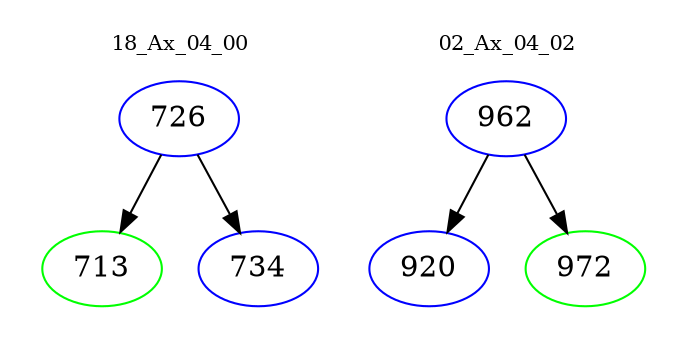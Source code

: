 digraph{
subgraph cluster_0 {
color = white
label = "18_Ax_04_00";
fontsize=10;
T0_726 [label="726", color="blue"]
T0_726 -> T0_713 [color="black"]
T0_713 [label="713", color="green"]
T0_726 -> T0_734 [color="black"]
T0_734 [label="734", color="blue"]
}
subgraph cluster_1 {
color = white
label = "02_Ax_04_02";
fontsize=10;
T1_962 [label="962", color="blue"]
T1_962 -> T1_920 [color="black"]
T1_920 [label="920", color="blue"]
T1_962 -> T1_972 [color="black"]
T1_972 [label="972", color="green"]
}
}
